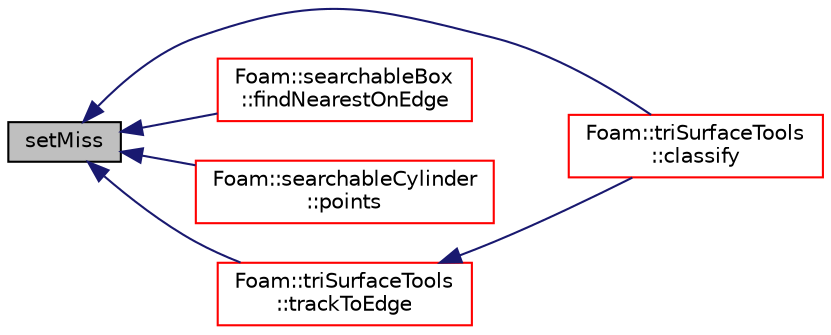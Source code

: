 digraph "setMiss"
{
  bgcolor="transparent";
  edge [fontname="Helvetica",fontsize="10",labelfontname="Helvetica",labelfontsize="10"];
  node [fontname="Helvetica",fontsize="10",shape=record];
  rankdir="LR";
  Node1 [label="setMiss",height=0.2,width=0.4,color="black", fillcolor="grey75", style="filled", fontcolor="black"];
  Node1 -> Node2 [dir="back",color="midnightblue",fontsize="10",style="solid",fontname="Helvetica"];
  Node2 [label="Foam::triSurfaceTools\l::classify",height=0.2,width=0.4,color="red",URL="$a02768.html#a6f0ceda49a3cd2fbd6ab9655fd370e03",tooltip="Test point on plane of triangle to see if on edge or point or inside. "];
  Node1 -> Node3 [dir="back",color="midnightblue",fontsize="10",style="solid",fontname="Helvetica"];
  Node3 [label="Foam::searchableBox\l::findNearestOnEdge",height=0.2,width=0.4,color="red",URL="$a02316.html#ac4ad7e30f9183d291a7152920f517fd4",tooltip="Calculate nearest point on edge. "];
  Node1 -> Node4 [dir="back",color="midnightblue",fontsize="10",style="solid",fontname="Helvetica"];
  Node4 [label="Foam::searchableCylinder\l::points",height=0.2,width=0.4,color="red",URL="$a02318.html#a02ab6d43a4618415b761ee351284437e",tooltip="Get the points that define the surface. "];
  Node1 -> Node5 [dir="back",color="midnightblue",fontsize="10",style="solid",fontname="Helvetica"];
  Node5 [label="Foam::triSurfaceTools\l::trackToEdge",height=0.2,width=0.4,color="red",URL="$a02768.html#a6d8fd04b37cd0ac3c45134c26f9ba40c",tooltip="Track on surface to get closer to point. "];
  Node5 -> Node2 [dir="back",color="midnightblue",fontsize="10",style="solid",fontname="Helvetica"];
}
